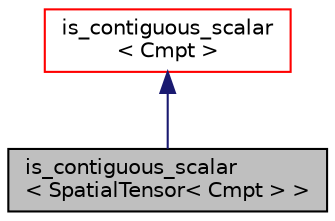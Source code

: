 digraph "is_contiguous_scalar&lt; SpatialTensor&lt; Cmpt &gt; &gt;"
{
  bgcolor="transparent";
  edge [fontname="Helvetica",fontsize="10",labelfontname="Helvetica",labelfontsize="10"];
  node [fontname="Helvetica",fontsize="10",shape=record];
  Node1 [label="is_contiguous_scalar\l\< SpatialTensor\< Cmpt \> \>",height=0.2,width=0.4,color="black", fillcolor="grey75", style="filled" fontcolor="black"];
  Node2 -> Node1 [dir="back",color="midnightblue",fontsize="10",style="solid",fontname="Helvetica"];
  Node2 [label="is_contiguous_scalar\l\< Cmpt \>",height=0.2,width=0.4,color="red",URL="$structFoam_1_1is__contiguous__scalar.html"];
}
